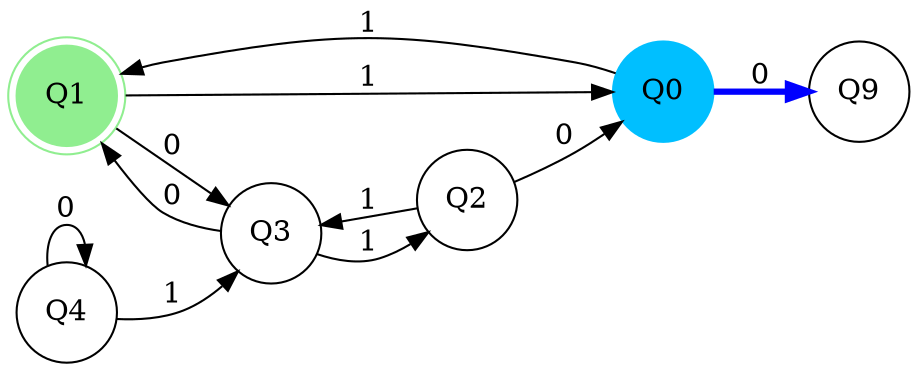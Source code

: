 digraph automata_finito_determinista {
	rankdir=LR;
	size="8,5"

	node [shape = doublecircle]; Q1 ;
	node [shape = circle];

	// Estados con colores
	Q0 [color=deepskyblue style=filled];
	Q1 [color=lightgreen style=filled];
	Q2 [color=black];
	Q3 [color=black];
	Q4 [color=black];

	// Transiciones desde matriz
	Q0 -> Q9 [ label = "0" ] [color="#0000ff" penwidth=3.0];
	Q0 -> Q1 [ label = "1" ] [color="#000000"];
	Q1 -> Q3 [ label = "0" ] [color="#000000"];
	Q1 -> Q0 [ label = "1" ] [color="#000000"];
	Q2 -> Q0 [ label = "0" ] [color="#000000"];
	Q2 -> Q3 [ label = "1" ] [color="#000000"];
	Q3 -> Q1 [ label = "0" ] [color="#000000"];
	Q3 -> Q2 [ label = "1" ] [color="#000000"];
	Q4 -> Q4 [ label = "0" ] [color="#000000"];
	Q4 -> Q3 [ label = "1" ] [color="#000000"];
}